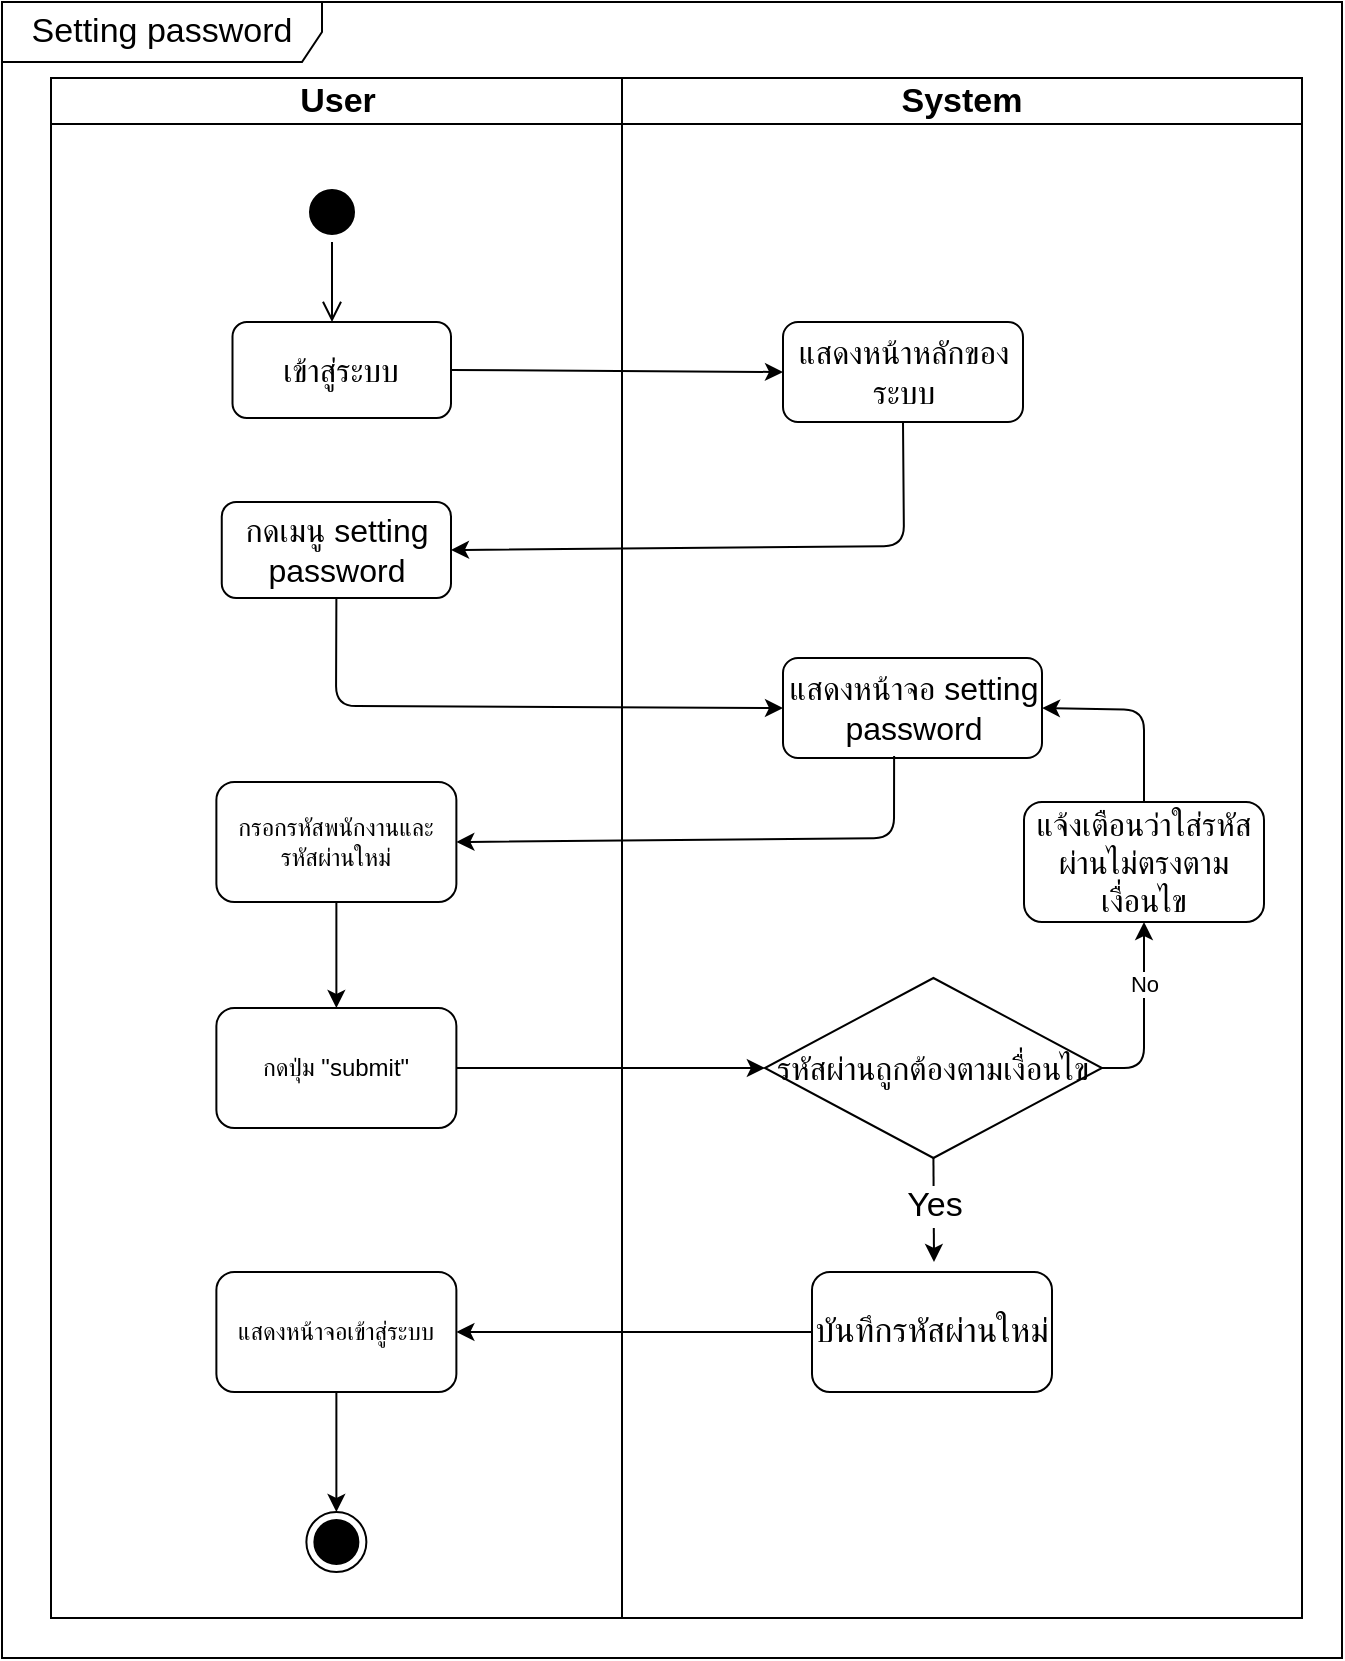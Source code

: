 <mxfile version="13.7.3" type="device"><diagram name="Page-1" id="e7e014a7-5840-1c2e-5031-d8a46d1fe8dd"><mxGraphModel dx="1483" dy="701" grid="1" gridSize="10" guides="1" tooltips="1" connect="1" arrows="1" fold="1" page="1" pageScale="1" pageWidth="1169" pageHeight="826" background="#ffffff" math="0" shadow="0"><root><mxCell id="0"/><mxCell id="1" parent="0"/><mxCell id="2" value="User" style="swimlane;whiteSpace=wrap;fontSize=17;" parent="1" vertex="1"><mxGeometry x="164.5" y="130" width="285.5" height="770" as="geometry"/></mxCell><mxCell id="YzSdIhaeL8yBFsXaoEPV-41" value="" style="ellipse;html=1;shape=startState;fillColor=#000000;" vertex="1" parent="2"><mxGeometry x="125.5" y="52" width="30" height="30" as="geometry"/></mxCell><mxCell id="YzSdIhaeL8yBFsXaoEPV-42" value="" style="edgeStyle=orthogonalEdgeStyle;html=1;verticalAlign=bottom;endArrow=open;endSize=8;" edge="1" source="YzSdIhaeL8yBFsXaoEPV-41" parent="2"><mxGeometry relative="1" as="geometry"><mxPoint x="140.5" y="122" as="targetPoint"/></mxGeometry></mxCell><mxCell id="YzSdIhaeL8yBFsXaoEPV-43" value="&lt;font style=&quot;font-size: 16px&quot;&gt;เข้าสู่ระบบ&lt;/font&gt;" style="rounded=1;whiteSpace=wrap;html=1;" vertex="1" parent="2"><mxGeometry x="90.75" y="122" width="109.25" height="48" as="geometry"/></mxCell><mxCell id="YzSdIhaeL8yBFsXaoEPV-46" value="&lt;font style=&quot;font-size: 16px&quot;&gt;กดเมนู setting password&lt;/font&gt;" style="rounded=1;whiteSpace=wrap;html=1;" vertex="1" parent="2"><mxGeometry x="85.38" y="212" width="114.62" height="48" as="geometry"/></mxCell><mxCell id="YzSdIhaeL8yBFsXaoEPV-55" value="กรอกรหัสพนักงานและ รหัสผ่านใหม่" style="rounded=1;whiteSpace=wrap;html=1;" vertex="1" parent="2"><mxGeometry x="82.69" y="352" width="120" height="60" as="geometry"/></mxCell><mxCell id="YzSdIhaeL8yBFsXaoEPV-58" value="" style="endArrow=classic;html=1;exitX=0.5;exitY=1;exitDx=0;exitDy=0;entryX=0.5;entryY=0;entryDx=0;entryDy=0;" edge="1" parent="2" source="YzSdIhaeL8yBFsXaoEPV-55" target="YzSdIhaeL8yBFsXaoEPV-59"><mxGeometry width="50" height="50" relative="1" as="geometry"><mxPoint x="185.5" y="472" as="sourcePoint"/><mxPoint x="235.5" y="422" as="targetPoint"/></mxGeometry></mxCell><mxCell id="YzSdIhaeL8yBFsXaoEPV-59" value="กดปุ่ม &quot;submit&quot;" style="rounded=1;whiteSpace=wrap;html=1;" vertex="1" parent="2"><mxGeometry x="82.69" y="465" width="120" height="60" as="geometry"/></mxCell><mxCell id="YzSdIhaeL8yBFsXaoEPV-62" value="แสดงหน้าจอเข้าสู่ระบบ" style="rounded=1;whiteSpace=wrap;html=1;" vertex="1" parent="2"><mxGeometry x="82.69" y="597" width="120" height="60" as="geometry"/></mxCell><mxCell id="YzSdIhaeL8yBFsXaoEPV-70" value="" style="ellipse;html=1;shape=endState;fillColor=#000000;" vertex="1" parent="2"><mxGeometry x="127.69" y="717" width="30" height="30" as="geometry"/></mxCell><mxCell id="YzSdIhaeL8yBFsXaoEPV-71" value="" style="endArrow=classic;html=1;exitX=0.5;exitY=1;exitDx=0;exitDy=0;entryX=0.5;entryY=0;entryDx=0;entryDy=0;" edge="1" parent="2" source="YzSdIhaeL8yBFsXaoEPV-62" target="YzSdIhaeL8yBFsXaoEPV-70"><mxGeometry width="50" height="50" relative="1" as="geometry"><mxPoint x="185.5" y="707" as="sourcePoint"/><mxPoint x="235.5" y="657" as="targetPoint"/></mxGeometry></mxCell><mxCell id="3" value="System" style="swimlane;whiteSpace=wrap;fontSize=17;" parent="1" vertex="1"><mxGeometry x="450" y="130" width="340" height="770" as="geometry"/></mxCell><mxCell id="YzSdIhaeL8yBFsXaoEPV-45" value="&lt;font style=&quot;font-size: 16px&quot;&gt;แสดงหน้าหลักของระบบ&lt;/font&gt;" style="rounded=1;whiteSpace=wrap;html=1;" vertex="1" parent="3"><mxGeometry x="80.5" y="122" width="120" height="50" as="geometry"/></mxCell><mxCell id="YzSdIhaeL8yBFsXaoEPV-53" value="&lt;font style=&quot;font-size: 16px&quot;&gt;แสดงหน้าจอ setting password&lt;/font&gt;" style="rounded=1;whiteSpace=wrap;html=1;" vertex="1" parent="3"><mxGeometry x="80.5" y="290" width="129.5" height="50" as="geometry"/></mxCell><mxCell id="YzSdIhaeL8yBFsXaoEPV-57" value="&lt;font style=&quot;font-size: 16px&quot;&gt;รหัสผ่านถูกต้องตามเงื่อนไข&lt;/font&gt;" style="rhombus;whiteSpace=wrap;html=1;" vertex="1" parent="3"><mxGeometry x="71.43" y="450" width="168.57" height="90" as="geometry"/></mxCell><mxCell id="YzSdIhaeL8yBFsXaoEPV-63" value="" style="endArrow=classic;html=1;exitX=1;exitY=0.5;exitDx=0;exitDy=0;entryX=0.5;entryY=1;entryDx=0;entryDy=0;" edge="1" parent="3" source="YzSdIhaeL8yBFsXaoEPV-57" target="YzSdIhaeL8yBFsXaoEPV-66"><mxGeometry width="50" height="50" relative="1" as="geometry"><mxPoint x="220" y="492" as="sourcePoint"/><mxPoint x="270" y="442" as="targetPoint"/><Array as="points"><mxPoint x="261" y="495"/></Array></mxGeometry></mxCell><mxCell id="YzSdIhaeL8yBFsXaoEPV-68" value="No" style="edgeLabel;html=1;align=center;verticalAlign=middle;resizable=0;points=[];" vertex="1" connectable="0" parent="YzSdIhaeL8yBFsXaoEPV-63"><mxGeometry x="-0.027" y="18" relative="1" as="geometry"><mxPoint x="18" y="-18" as="offset"/></mxGeometry></mxCell><mxCell id="YzSdIhaeL8yBFsXaoEPV-66" value="&lt;font style=&quot;font-size: 16px&quot;&gt;&lt;font style=&quot;font-size: 16px&quot;&gt;แจ้งเตือนว่าใส่รหัสผ่านไม่ตรงตามเงื่อ&lt;/font&gt;นไข&lt;/font&gt;" style="rounded=1;whiteSpace=wrap;html=1;" vertex="1" parent="3"><mxGeometry x="201" y="362" width="120" height="60" as="geometry"/></mxCell><mxCell id="YzSdIhaeL8yBFsXaoEPV-67" value="" style="endArrow=classic;html=1;exitX=0.5;exitY=0;exitDx=0;exitDy=0;entryX=1;entryY=0.5;entryDx=0;entryDy=0;" edge="1" parent="3" source="YzSdIhaeL8yBFsXaoEPV-66" target="YzSdIhaeL8yBFsXaoEPV-53"><mxGeometry width="50" height="50" relative="1" as="geometry"><mxPoint x="240" y="322" as="sourcePoint"/><mxPoint x="290" y="272" as="targetPoint"/><Array as="points"><mxPoint x="261" y="316"/></Array></mxGeometry></mxCell><mxCell id="YzSdIhaeL8yBFsXaoEPV-76" value="บันทึกรหัสผ่านใหม่" style="rounded=1;whiteSpace=wrap;html=1;strokeColor=#000000;fontSize=17;" vertex="1" parent="3"><mxGeometry x="95" y="597" width="120" height="60" as="geometry"/></mxCell><mxCell id="YzSdIhaeL8yBFsXaoEPV-61" value="" style="endArrow=classic;html=1;exitX=0.5;exitY=1;exitDx=0;exitDy=0;" edge="1" parent="3" source="YzSdIhaeL8yBFsXaoEPV-57"><mxGeometry width="50" height="50" relative="1" as="geometry"><mxPoint x="140" y="612" as="sourcePoint"/><mxPoint x="156" y="592" as="targetPoint"/><Array as="points"/></mxGeometry></mxCell><mxCell id="YzSdIhaeL8yBFsXaoEPV-77" value="Yes" style="edgeLabel;html=1;align=center;verticalAlign=middle;resizable=0;points=[];fontSize=17;" vertex="1" connectable="0" parent="YzSdIhaeL8yBFsXaoEPV-61"><mxGeometry x="-0.105" relative="1" as="geometry"><mxPoint as="offset"/></mxGeometry></mxCell><mxCell id="YzSdIhaeL8yBFsXaoEPV-44" value="" style="endArrow=classic;html=1;exitX=1;exitY=0.5;exitDx=0;exitDy=0;entryX=0;entryY=0.5;entryDx=0;entryDy=0;" edge="1" parent="1" source="YzSdIhaeL8yBFsXaoEPV-43" target="YzSdIhaeL8yBFsXaoEPV-45"><mxGeometry width="50" height="50" relative="1" as="geometry"><mxPoint x="370" y="290" as="sourcePoint"/><mxPoint x="420" y="240" as="targetPoint"/></mxGeometry></mxCell><mxCell id="YzSdIhaeL8yBFsXaoEPV-47" value="" style="endArrow=classic;html=1;entryX=1;entryY=0.5;entryDx=0;entryDy=0;exitX=0.5;exitY=1;exitDx=0;exitDy=0;" edge="1" parent="1" source="YzSdIhaeL8yBFsXaoEPV-45" target="YzSdIhaeL8yBFsXaoEPV-46"><mxGeometry width="50" height="50" relative="1" as="geometry"><mxPoint x="590" y="390" as="sourcePoint"/><mxPoint x="640" y="340" as="targetPoint"/><Array as="points"><mxPoint x="591" y="364"/></Array></mxGeometry></mxCell><mxCell id="YzSdIhaeL8yBFsXaoEPV-54" value="" style="endArrow=classic;html=1;exitX=0.5;exitY=1;exitDx=0;exitDy=0;entryX=0;entryY=0.5;entryDx=0;entryDy=0;" edge="1" parent="1" source="YzSdIhaeL8yBFsXaoEPV-46" target="YzSdIhaeL8yBFsXaoEPV-53"><mxGeometry width="50" height="50" relative="1" as="geometry"><mxPoint x="340" y="490" as="sourcePoint"/><mxPoint x="390" y="440" as="targetPoint"/><Array as="points"><mxPoint x="307" y="444"/></Array></mxGeometry></mxCell><mxCell id="YzSdIhaeL8yBFsXaoEPV-56" value="" style="endArrow=classic;html=1;exitX=0.429;exitY=0.979;exitDx=0;exitDy=0;exitPerimeter=0;entryX=1;entryY=0.5;entryDx=0;entryDy=0;" edge="1" parent="1" source="YzSdIhaeL8yBFsXaoEPV-53" target="YzSdIhaeL8yBFsXaoEPV-55"><mxGeometry width="50" height="50" relative="1" as="geometry"><mxPoint x="550" y="540" as="sourcePoint"/><mxPoint x="600" y="490" as="targetPoint"/><Array as="points"><mxPoint x="586" y="510"/></Array></mxGeometry></mxCell><mxCell id="YzSdIhaeL8yBFsXaoEPV-60" value="" style="endArrow=classic;html=1;exitX=1;exitY=0.5;exitDx=0;exitDy=0;" edge="1" parent="1" source="YzSdIhaeL8yBFsXaoEPV-59" target="YzSdIhaeL8yBFsXaoEPV-57"><mxGeometry width="50" height="50" relative="1" as="geometry"><mxPoint x="390" y="640" as="sourcePoint"/><mxPoint x="440" y="590" as="targetPoint"/></mxGeometry></mxCell><mxCell id="YzSdIhaeL8yBFsXaoEPV-78" value="" style="endArrow=classic;html=1;strokeColor=#000000;fontSize=17;exitX=0;exitY=0.5;exitDx=0;exitDy=0;entryX=1;entryY=0.5;entryDx=0;entryDy=0;" edge="1" parent="1" source="YzSdIhaeL8yBFsXaoEPV-76" target="YzSdIhaeL8yBFsXaoEPV-62"><mxGeometry width="50" height="50" relative="1" as="geometry"><mxPoint x="440" y="785" as="sourcePoint"/><mxPoint x="490" y="735" as="targetPoint"/></mxGeometry></mxCell><mxCell id="YzSdIhaeL8yBFsXaoEPV-74" value="Setting password" style="shape=umlFrame;whiteSpace=wrap;html=1;strokeColor=#000000;fontSize=17;width=160;height=30;" vertex="1" parent="1"><mxGeometry x="140" y="92" width="670" height="828" as="geometry"/></mxCell></root></mxGraphModel></diagram></mxfile>